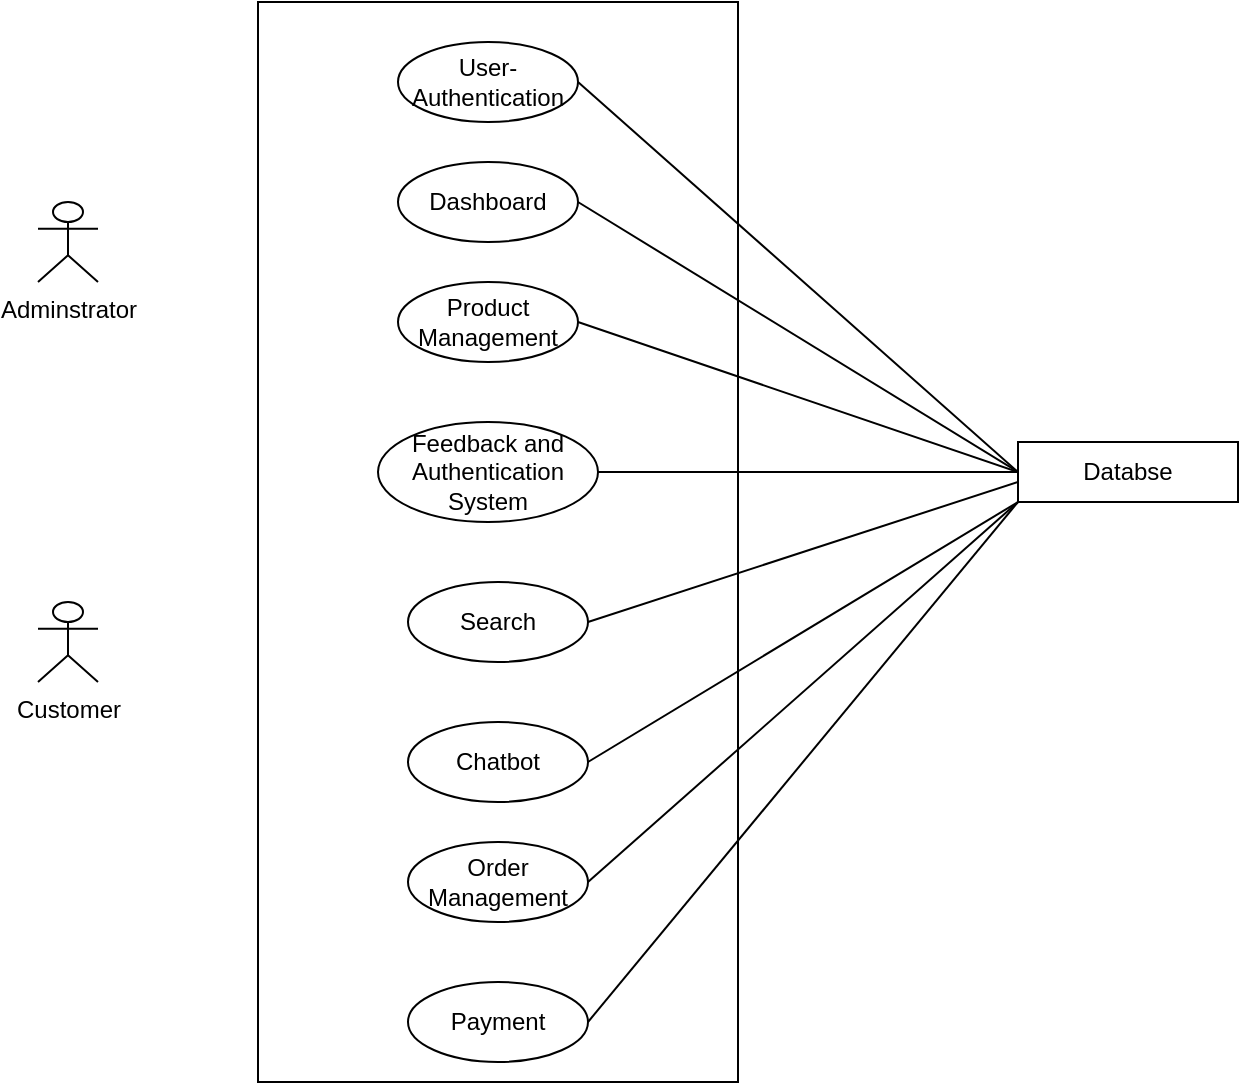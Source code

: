 <mxfile>
    <diagram id="8TP_zZbAedbMSUsTEjXA" name="Page-1">
        <mxGraphModel dx="845" dy="470" grid="1" gridSize="10" guides="1" tooltips="1" connect="1" arrows="1" fold="1" page="1" pageScale="1" pageWidth="850" pageHeight="1100" math="0" shadow="0">
            <root>
                <mxCell id="0"/>
                <mxCell id="1" parent="0"/>
                <mxCell id="2" value="" style="rounded=0;whiteSpace=wrap;html=1;" vertex="1" parent="1">
                    <mxGeometry x="180" y="290" width="240" height="540" as="geometry"/>
                </mxCell>
                <mxCell id="6" value="Dashboard" style="ellipse;whiteSpace=wrap;html=1;" vertex="1" parent="1">
                    <mxGeometry x="250" y="370" width="90" height="40" as="geometry"/>
                </mxCell>
                <mxCell id="31" style="edgeStyle=none;html=1;exitX=1;exitY=0.5;exitDx=0;exitDy=0;endArrow=none;endFill=0;" edge="1" parent="1" source="7">
                    <mxGeometry relative="1" as="geometry">
                        <mxPoint x="560" y="540" as="targetPoint"/>
                    </mxGeometry>
                </mxCell>
                <mxCell id="7" value="Payment" style="ellipse;whiteSpace=wrap;html=1;" vertex="1" parent="1">
                    <mxGeometry x="255" y="780" width="90" height="40" as="geometry"/>
                </mxCell>
                <mxCell id="30" style="edgeStyle=none;html=1;exitX=1;exitY=0.5;exitDx=0;exitDy=0;endArrow=none;endFill=0;" edge="1" parent="1" source="8">
                    <mxGeometry relative="1" as="geometry">
                        <mxPoint x="560" y="540" as="targetPoint"/>
                    </mxGeometry>
                </mxCell>
                <mxCell id="8" value="Order Management" style="ellipse;whiteSpace=wrap;html=1;" vertex="1" parent="1">
                    <mxGeometry x="255" y="710" width="90" height="40" as="geometry"/>
                </mxCell>
                <mxCell id="29" style="edgeStyle=none;html=1;exitX=1;exitY=0.5;exitDx=0;exitDy=0;endArrow=none;endFill=0;" edge="1" parent="1" source="9">
                    <mxGeometry relative="1" as="geometry">
                        <mxPoint x="560" y="540" as="targetPoint"/>
                    </mxGeometry>
                </mxCell>
                <mxCell id="9" value="Chatbot" style="ellipse;whiteSpace=wrap;html=1;" vertex="1" parent="1">
                    <mxGeometry x="255" y="650" width="90" height="40" as="geometry"/>
                </mxCell>
                <mxCell id="27" style="edgeStyle=none;html=1;exitX=1;exitY=0.5;exitDx=0;exitDy=0;endArrow=none;endFill=0;" edge="1" parent="1" source="10">
                    <mxGeometry relative="1" as="geometry">
                        <mxPoint x="560" y="530" as="targetPoint"/>
                    </mxGeometry>
                </mxCell>
                <mxCell id="10" value="Search" style="ellipse;whiteSpace=wrap;html=1;" vertex="1" parent="1">
                    <mxGeometry x="255" y="580" width="90" height="40" as="geometry"/>
                </mxCell>
                <mxCell id="26" style="edgeStyle=none;html=1;exitX=1;exitY=0.5;exitDx=0;exitDy=0;endArrow=none;endFill=0;" edge="1" parent="1" source="11">
                    <mxGeometry relative="1" as="geometry">
                        <mxPoint x="560" y="525" as="targetPoint"/>
                    </mxGeometry>
                </mxCell>
                <mxCell id="11" value="Feedback and Authentication System" style="ellipse;whiteSpace=wrap;html=1;" vertex="1" parent="1">
                    <mxGeometry x="240" y="500" width="110" height="50" as="geometry"/>
                </mxCell>
                <mxCell id="25" style="edgeStyle=none;html=1;exitX=1;exitY=0.5;exitDx=0;exitDy=0;entryX=0;entryY=0.5;entryDx=0;entryDy=0;endArrow=none;endFill=0;" edge="1" parent="1" source="12" target="22">
                    <mxGeometry relative="1" as="geometry"/>
                </mxCell>
                <mxCell id="12" value="Product Management" style="ellipse;whiteSpace=wrap;html=1;" vertex="1" parent="1">
                    <mxGeometry x="250" y="430" width="90" height="40" as="geometry"/>
                </mxCell>
                <mxCell id="23" style="edgeStyle=none;html=1;exitX=1;exitY=0.5;exitDx=0;exitDy=0;entryX=0;entryY=0.5;entryDx=0;entryDy=0;endArrow=none;endFill=0;" edge="1" parent="1" source="13" target="22">
                    <mxGeometry relative="1" as="geometry"/>
                </mxCell>
                <mxCell id="13" value="User-Authentication" style="ellipse;whiteSpace=wrap;html=1;" vertex="1" parent="1">
                    <mxGeometry x="250" y="310" width="90" height="40" as="geometry"/>
                </mxCell>
                <mxCell id="20" value="Adminstrator" style="shape=umlActor;verticalLabelPosition=bottom;verticalAlign=top;html=1;outlineConnect=0;rounded=0;glass=0;sketch=0;aspect=fixed;shadow=0;" vertex="1" parent="1">
                    <mxGeometry x="70" y="390" width="30" height="40" as="geometry"/>
                </mxCell>
                <mxCell id="24" style="edgeStyle=none;html=1;exitX=0;exitY=0.5;exitDx=0;exitDy=0;entryX=1;entryY=0.5;entryDx=0;entryDy=0;endArrow=none;endFill=0;" edge="1" parent="1" source="22" target="6">
                    <mxGeometry relative="1" as="geometry"/>
                </mxCell>
                <mxCell id="22" value="Databse" style="rounded=0;whiteSpace=wrap;html=1;" vertex="1" parent="1">
                    <mxGeometry x="560" y="510" width="110" height="30" as="geometry"/>
                </mxCell>
                <mxCell id="32" value="Customer" style="shape=umlActor;verticalLabelPosition=bottom;verticalAlign=top;html=1;outlineConnect=0;rounded=0;glass=0;sketch=0;aspect=fixed;shadow=0;" vertex="1" parent="1">
                    <mxGeometry x="70" y="590" width="30" height="40" as="geometry"/>
                </mxCell>
            </root>
        </mxGraphModel>
    </diagram>
</mxfile>